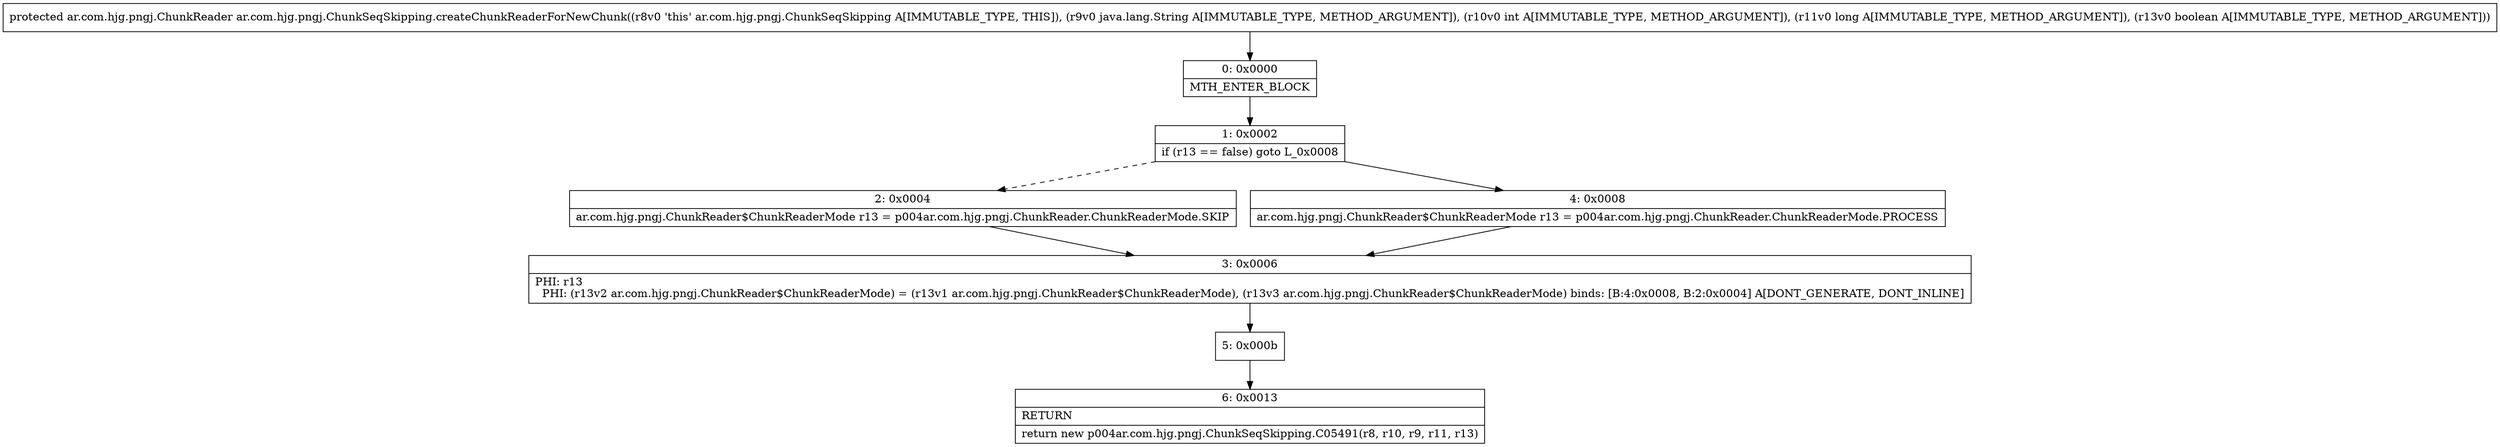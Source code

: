 digraph "CFG forar.com.hjg.pngj.ChunkSeqSkipping.createChunkReaderForNewChunk(Ljava\/lang\/String;IJZ)Lar\/com\/hjg\/pngj\/ChunkReader;" {
Node_0 [shape=record,label="{0\:\ 0x0000|MTH_ENTER_BLOCK\l}"];
Node_1 [shape=record,label="{1\:\ 0x0002|if (r13 == false) goto L_0x0008\l}"];
Node_2 [shape=record,label="{2\:\ 0x0004|ar.com.hjg.pngj.ChunkReader$ChunkReaderMode r13 = p004ar.com.hjg.pngj.ChunkReader.ChunkReaderMode.SKIP\l}"];
Node_3 [shape=record,label="{3\:\ 0x0006|PHI: r13 \l  PHI: (r13v2 ar.com.hjg.pngj.ChunkReader$ChunkReaderMode) = (r13v1 ar.com.hjg.pngj.ChunkReader$ChunkReaderMode), (r13v3 ar.com.hjg.pngj.ChunkReader$ChunkReaderMode) binds: [B:4:0x0008, B:2:0x0004] A[DONT_GENERATE, DONT_INLINE]\l}"];
Node_4 [shape=record,label="{4\:\ 0x0008|ar.com.hjg.pngj.ChunkReader$ChunkReaderMode r13 = p004ar.com.hjg.pngj.ChunkReader.ChunkReaderMode.PROCESS\l}"];
Node_5 [shape=record,label="{5\:\ 0x000b}"];
Node_6 [shape=record,label="{6\:\ 0x0013|RETURN\l|return new p004ar.com.hjg.pngj.ChunkSeqSkipping.C05491(r8, r10, r9, r11, r13)\l}"];
MethodNode[shape=record,label="{protected ar.com.hjg.pngj.ChunkReader ar.com.hjg.pngj.ChunkSeqSkipping.createChunkReaderForNewChunk((r8v0 'this' ar.com.hjg.pngj.ChunkSeqSkipping A[IMMUTABLE_TYPE, THIS]), (r9v0 java.lang.String A[IMMUTABLE_TYPE, METHOD_ARGUMENT]), (r10v0 int A[IMMUTABLE_TYPE, METHOD_ARGUMENT]), (r11v0 long A[IMMUTABLE_TYPE, METHOD_ARGUMENT]), (r13v0 boolean A[IMMUTABLE_TYPE, METHOD_ARGUMENT])) }"];
MethodNode -> Node_0;
Node_0 -> Node_1;
Node_1 -> Node_2[style=dashed];
Node_1 -> Node_4;
Node_2 -> Node_3;
Node_3 -> Node_5;
Node_4 -> Node_3;
Node_5 -> Node_6;
}

